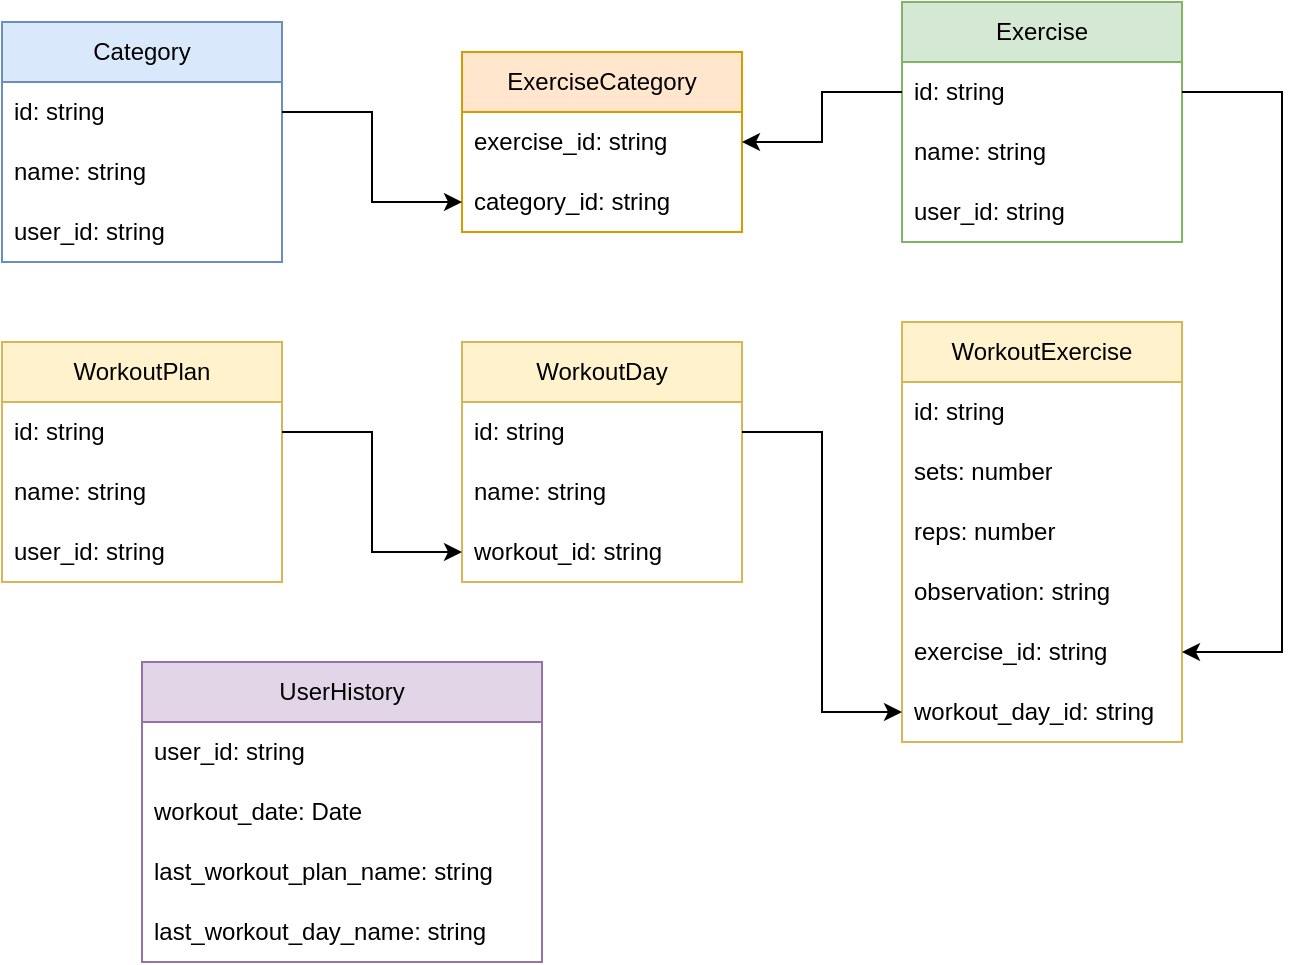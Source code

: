 <mxfile version="21.6.8" type="device">
  <diagram name="Page-1" id="SNqCsjzlgie9kuLZJLEN">
    <mxGraphModel dx="1404" dy="814" grid="1" gridSize="10" guides="1" tooltips="1" connect="1" arrows="1" fold="1" page="1" pageScale="1" pageWidth="827" pageHeight="1169" math="0" shadow="0">
      <root>
        <mxCell id="0" />
        <mxCell id="1" parent="0" />
        <mxCell id="Ox2UBUjMbMaZdmJuXY1y-1" value="Category" style="swimlane;fontStyle=0;childLayout=stackLayout;horizontal=1;startSize=30;horizontalStack=0;resizeParent=1;resizeParentMax=0;resizeLast=0;collapsible=1;marginBottom=0;whiteSpace=wrap;html=1;fillColor=#dae8fc;strokeColor=#6c8ebf;" parent="1" vertex="1">
          <mxGeometry x="130" y="140" width="140" height="120" as="geometry" />
        </mxCell>
        <mxCell id="Ox2UBUjMbMaZdmJuXY1y-2" value="id: string" style="text;strokeColor=none;fillColor=none;align=left;verticalAlign=middle;spacingLeft=4;spacingRight=4;overflow=hidden;points=[[0,0.5],[1,0.5]];portConstraint=eastwest;rotatable=0;whiteSpace=wrap;html=1;" parent="Ox2UBUjMbMaZdmJuXY1y-1" vertex="1">
          <mxGeometry y="30" width="140" height="30" as="geometry" />
        </mxCell>
        <mxCell id="Ox2UBUjMbMaZdmJuXY1y-3" value="name: string" style="text;strokeColor=none;fillColor=none;align=left;verticalAlign=middle;spacingLeft=4;spacingRight=4;overflow=hidden;points=[[0,0.5],[1,0.5]];portConstraint=eastwest;rotatable=0;whiteSpace=wrap;html=1;" parent="Ox2UBUjMbMaZdmJuXY1y-1" vertex="1">
          <mxGeometry y="60" width="140" height="30" as="geometry" />
        </mxCell>
        <mxCell id="Ox2UBUjMbMaZdmJuXY1y-4" value="user_id: string" style="text;strokeColor=none;fillColor=none;align=left;verticalAlign=middle;spacingLeft=4;spacingRight=4;overflow=hidden;points=[[0,0.5],[1,0.5]];portConstraint=eastwest;rotatable=0;whiteSpace=wrap;html=1;" parent="Ox2UBUjMbMaZdmJuXY1y-1" vertex="1">
          <mxGeometry y="90" width="140" height="30" as="geometry" />
        </mxCell>
        <mxCell id="Ox2UBUjMbMaZdmJuXY1y-5" value="Exercise" style="swimlane;fontStyle=0;childLayout=stackLayout;horizontal=1;startSize=30;horizontalStack=0;resizeParent=1;resizeParentMax=0;resizeLast=0;collapsible=1;marginBottom=0;whiteSpace=wrap;html=1;fillColor=#d5e8d4;strokeColor=#82b366;" parent="1" vertex="1">
          <mxGeometry x="580" y="130" width="140" height="120" as="geometry" />
        </mxCell>
        <mxCell id="Ox2UBUjMbMaZdmJuXY1y-6" value="id: string" style="text;strokeColor=none;fillColor=none;align=left;verticalAlign=middle;spacingLeft=4;spacingRight=4;overflow=hidden;points=[[0,0.5],[1,0.5]];portConstraint=eastwest;rotatable=0;whiteSpace=wrap;html=1;" parent="Ox2UBUjMbMaZdmJuXY1y-5" vertex="1">
          <mxGeometry y="30" width="140" height="30" as="geometry" />
        </mxCell>
        <mxCell id="Ox2UBUjMbMaZdmJuXY1y-7" value="name: string" style="text;strokeColor=none;fillColor=none;align=left;verticalAlign=middle;spacingLeft=4;spacingRight=4;overflow=hidden;points=[[0,0.5],[1,0.5]];portConstraint=eastwest;rotatable=0;whiteSpace=wrap;html=1;" parent="Ox2UBUjMbMaZdmJuXY1y-5" vertex="1">
          <mxGeometry y="60" width="140" height="30" as="geometry" />
        </mxCell>
        <mxCell id="Ox2UBUjMbMaZdmJuXY1y-8" value="user_id: string" style="text;strokeColor=none;fillColor=none;align=left;verticalAlign=middle;spacingLeft=4;spacingRight=4;overflow=hidden;points=[[0,0.5],[1,0.5]];portConstraint=eastwest;rotatable=0;whiteSpace=wrap;html=1;" parent="Ox2UBUjMbMaZdmJuXY1y-5" vertex="1">
          <mxGeometry y="90" width="140" height="30" as="geometry" />
        </mxCell>
        <mxCell id="Ox2UBUjMbMaZdmJuXY1y-9" value="ExerciseCategory" style="swimlane;fontStyle=0;childLayout=stackLayout;horizontal=1;startSize=30;horizontalStack=0;resizeParent=1;resizeParentMax=0;resizeLast=0;collapsible=1;marginBottom=0;whiteSpace=wrap;html=1;fillColor=#ffe6cc;strokeColor=#d79b00;" parent="1" vertex="1">
          <mxGeometry x="360" y="155" width="140" height="90" as="geometry" />
        </mxCell>
        <mxCell id="Ox2UBUjMbMaZdmJuXY1y-10" value="exercise_id: string" style="text;strokeColor=none;fillColor=none;align=left;verticalAlign=middle;spacingLeft=4;spacingRight=4;overflow=hidden;points=[[0,0.5],[1,0.5]];portConstraint=eastwest;rotatable=0;whiteSpace=wrap;html=1;" parent="Ox2UBUjMbMaZdmJuXY1y-9" vertex="1">
          <mxGeometry y="30" width="140" height="30" as="geometry" />
        </mxCell>
        <mxCell id="Ox2UBUjMbMaZdmJuXY1y-11" value="category_id: string" style="text;strokeColor=none;fillColor=none;align=left;verticalAlign=middle;spacingLeft=4;spacingRight=4;overflow=hidden;points=[[0,0.5],[1,0.5]];portConstraint=eastwest;rotatable=0;whiteSpace=wrap;html=1;" parent="Ox2UBUjMbMaZdmJuXY1y-9" vertex="1">
          <mxGeometry y="60" width="140" height="30" as="geometry" />
        </mxCell>
        <mxCell id="Ox2UBUjMbMaZdmJuXY1y-13" style="edgeStyle=orthogonalEdgeStyle;rounded=0;orthogonalLoop=1;jettySize=auto;html=1;exitX=0;exitY=0.5;exitDx=0;exitDy=0;entryX=1;entryY=0.5;entryDx=0;entryDy=0;" parent="1" source="Ox2UBUjMbMaZdmJuXY1y-6" target="Ox2UBUjMbMaZdmJuXY1y-10" edge="1">
          <mxGeometry relative="1" as="geometry" />
        </mxCell>
        <mxCell id="Ox2UBUjMbMaZdmJuXY1y-14" style="edgeStyle=orthogonalEdgeStyle;rounded=0;orthogonalLoop=1;jettySize=auto;html=1;exitX=1;exitY=0.5;exitDx=0;exitDy=0;entryX=0;entryY=0.5;entryDx=0;entryDy=0;" parent="1" source="Ox2UBUjMbMaZdmJuXY1y-2" target="Ox2UBUjMbMaZdmJuXY1y-11" edge="1">
          <mxGeometry relative="1" as="geometry" />
        </mxCell>
        <mxCell id="Ox2UBUjMbMaZdmJuXY1y-16" value="UserHistory" style="swimlane;fontStyle=0;childLayout=stackLayout;horizontal=1;startSize=30;horizontalStack=0;resizeParent=1;resizeParentMax=0;resizeLast=0;collapsible=1;marginBottom=0;whiteSpace=wrap;html=1;fillColor=#e1d5e7;strokeColor=#9673a6;" parent="1" vertex="1">
          <mxGeometry x="200" y="460" width="200" height="150" as="geometry" />
        </mxCell>
        <mxCell id="Ox2UBUjMbMaZdmJuXY1y-17" value="user_id: string" style="text;strokeColor=none;fillColor=none;align=left;verticalAlign=middle;spacingLeft=4;spacingRight=4;overflow=hidden;points=[[0,0.5],[1,0.5]];portConstraint=eastwest;rotatable=0;whiteSpace=wrap;html=1;" parent="Ox2UBUjMbMaZdmJuXY1y-16" vertex="1">
          <mxGeometry y="30" width="200" height="30" as="geometry" />
        </mxCell>
        <mxCell id="Ox2UBUjMbMaZdmJuXY1y-18" value="workout_date: Date" style="text;strokeColor=none;fillColor=none;align=left;verticalAlign=middle;spacingLeft=4;spacingRight=4;overflow=hidden;points=[[0,0.5],[1,0.5]];portConstraint=eastwest;rotatable=0;whiteSpace=wrap;html=1;" parent="Ox2UBUjMbMaZdmJuXY1y-16" vertex="1">
          <mxGeometry y="60" width="200" height="30" as="geometry" />
        </mxCell>
        <mxCell id="Ox2UBUjMbMaZdmJuXY1y-21" value="last_workout_plan_name: string" style="text;strokeColor=none;fillColor=none;align=left;verticalAlign=middle;spacingLeft=4;spacingRight=4;overflow=hidden;points=[[0,0.5],[1,0.5]];portConstraint=eastwest;rotatable=0;whiteSpace=wrap;html=1;" parent="Ox2UBUjMbMaZdmJuXY1y-16" vertex="1">
          <mxGeometry y="90" width="200" height="30" as="geometry" />
        </mxCell>
        <mxCell id="Ox2UBUjMbMaZdmJuXY1y-20" value="last_workout_day_name: string" style="text;strokeColor=none;fillColor=none;align=left;verticalAlign=middle;spacingLeft=4;spacingRight=4;overflow=hidden;points=[[0,0.5],[1,0.5]];portConstraint=eastwest;rotatable=0;whiteSpace=wrap;html=1;" parent="Ox2UBUjMbMaZdmJuXY1y-16" vertex="1">
          <mxGeometry y="120" width="200" height="30" as="geometry" />
        </mxCell>
        <mxCell id="Ox2UBUjMbMaZdmJuXY1y-22" value="WorkoutPlan" style="swimlane;fontStyle=0;childLayout=stackLayout;horizontal=1;startSize=30;horizontalStack=0;resizeParent=1;resizeParentMax=0;resizeLast=0;collapsible=1;marginBottom=0;whiteSpace=wrap;html=1;fillColor=#fff2cc;strokeColor=#d6b656;" parent="1" vertex="1">
          <mxGeometry x="130" y="300" width="140" height="120" as="geometry" />
        </mxCell>
        <mxCell id="Ox2UBUjMbMaZdmJuXY1y-23" value="id: string" style="text;strokeColor=none;fillColor=none;align=left;verticalAlign=middle;spacingLeft=4;spacingRight=4;overflow=hidden;points=[[0,0.5],[1,0.5]];portConstraint=eastwest;rotatable=0;whiteSpace=wrap;html=1;" parent="Ox2UBUjMbMaZdmJuXY1y-22" vertex="1">
          <mxGeometry y="30" width="140" height="30" as="geometry" />
        </mxCell>
        <mxCell id="Ox2UBUjMbMaZdmJuXY1y-24" value="name: string" style="text;strokeColor=none;fillColor=none;align=left;verticalAlign=middle;spacingLeft=4;spacingRight=4;overflow=hidden;points=[[0,0.5],[1,0.5]];portConstraint=eastwest;rotatable=0;whiteSpace=wrap;html=1;" parent="Ox2UBUjMbMaZdmJuXY1y-22" vertex="1">
          <mxGeometry y="60" width="140" height="30" as="geometry" />
        </mxCell>
        <mxCell id="Ox2UBUjMbMaZdmJuXY1y-25" value="user_id: string" style="text;strokeColor=none;fillColor=none;align=left;verticalAlign=middle;spacingLeft=4;spacingRight=4;overflow=hidden;points=[[0,0.5],[1,0.5]];portConstraint=eastwest;rotatable=0;whiteSpace=wrap;html=1;" parent="Ox2UBUjMbMaZdmJuXY1y-22" vertex="1">
          <mxGeometry y="90" width="140" height="30" as="geometry" />
        </mxCell>
        <mxCell id="Ox2UBUjMbMaZdmJuXY1y-26" value="WorkoutDay" style="swimlane;fontStyle=0;childLayout=stackLayout;horizontal=1;startSize=30;horizontalStack=0;resizeParent=1;resizeParentMax=0;resizeLast=0;collapsible=1;marginBottom=0;whiteSpace=wrap;html=1;fillColor=#fff2cc;strokeColor=#d6b656;" parent="1" vertex="1">
          <mxGeometry x="360" y="300" width="140" height="120" as="geometry" />
        </mxCell>
        <mxCell id="Ox2UBUjMbMaZdmJuXY1y-27" value="id: string" style="text;strokeColor=none;fillColor=none;align=left;verticalAlign=middle;spacingLeft=4;spacingRight=4;overflow=hidden;points=[[0,0.5],[1,0.5]];portConstraint=eastwest;rotatable=0;whiteSpace=wrap;html=1;" parent="Ox2UBUjMbMaZdmJuXY1y-26" vertex="1">
          <mxGeometry y="30" width="140" height="30" as="geometry" />
        </mxCell>
        <mxCell id="Ox2UBUjMbMaZdmJuXY1y-28" value="name: string" style="text;strokeColor=none;fillColor=none;align=left;verticalAlign=middle;spacingLeft=4;spacingRight=4;overflow=hidden;points=[[0,0.5],[1,0.5]];portConstraint=eastwest;rotatable=0;whiteSpace=wrap;html=1;" parent="Ox2UBUjMbMaZdmJuXY1y-26" vertex="1">
          <mxGeometry y="60" width="140" height="30" as="geometry" />
        </mxCell>
        <mxCell id="Ox2UBUjMbMaZdmJuXY1y-29" value="workout_id: string" style="text;strokeColor=none;fillColor=none;align=left;verticalAlign=middle;spacingLeft=4;spacingRight=4;overflow=hidden;points=[[0,0.5],[1,0.5]];portConstraint=eastwest;rotatable=0;whiteSpace=wrap;html=1;" parent="Ox2UBUjMbMaZdmJuXY1y-26" vertex="1">
          <mxGeometry y="90" width="140" height="30" as="geometry" />
        </mxCell>
        <mxCell id="Ox2UBUjMbMaZdmJuXY1y-30" style="edgeStyle=orthogonalEdgeStyle;rounded=0;orthogonalLoop=1;jettySize=auto;html=1;exitX=1;exitY=0.5;exitDx=0;exitDy=0;entryX=0;entryY=0.5;entryDx=0;entryDy=0;" parent="1" source="Ox2UBUjMbMaZdmJuXY1y-23" target="Ox2UBUjMbMaZdmJuXY1y-29" edge="1">
          <mxGeometry relative="1" as="geometry" />
        </mxCell>
        <mxCell id="Ox2UBUjMbMaZdmJuXY1y-31" value="WorkoutExercise" style="swimlane;fontStyle=0;childLayout=stackLayout;horizontal=1;startSize=30;horizontalStack=0;resizeParent=1;resizeParentMax=0;resizeLast=0;collapsible=1;marginBottom=0;whiteSpace=wrap;html=1;fillColor=#fff2cc;strokeColor=#d6b656;" parent="1" vertex="1">
          <mxGeometry x="580" y="290" width="140" height="210" as="geometry" />
        </mxCell>
        <mxCell id="Ox2UBUjMbMaZdmJuXY1y-32" value="id: string" style="text;strokeColor=none;fillColor=none;align=left;verticalAlign=middle;spacingLeft=4;spacingRight=4;overflow=hidden;points=[[0,0.5],[1,0.5]];portConstraint=eastwest;rotatable=0;whiteSpace=wrap;html=1;" parent="Ox2UBUjMbMaZdmJuXY1y-31" vertex="1">
          <mxGeometry y="30" width="140" height="30" as="geometry" />
        </mxCell>
        <mxCell id="Ox2UBUjMbMaZdmJuXY1y-33" value="sets: number" style="text;strokeColor=none;fillColor=none;align=left;verticalAlign=middle;spacingLeft=4;spacingRight=4;overflow=hidden;points=[[0,0.5],[1,0.5]];portConstraint=eastwest;rotatable=0;whiteSpace=wrap;html=1;" parent="Ox2UBUjMbMaZdmJuXY1y-31" vertex="1">
          <mxGeometry y="60" width="140" height="30" as="geometry" />
        </mxCell>
        <mxCell id="Ox2UBUjMbMaZdmJuXY1y-34" value="reps: number" style="text;strokeColor=none;fillColor=none;align=left;verticalAlign=middle;spacingLeft=4;spacingRight=4;overflow=hidden;points=[[0,0.5],[1,0.5]];portConstraint=eastwest;rotatable=0;whiteSpace=wrap;html=1;" parent="Ox2UBUjMbMaZdmJuXY1y-31" vertex="1">
          <mxGeometry y="90" width="140" height="30" as="geometry" />
        </mxCell>
        <mxCell id="Ox2UBUjMbMaZdmJuXY1y-35" value="observation: string" style="text;strokeColor=none;fillColor=none;align=left;verticalAlign=middle;spacingLeft=4;spacingRight=4;overflow=hidden;points=[[0,0.5],[1,0.5]];portConstraint=eastwest;rotatable=0;whiteSpace=wrap;html=1;" parent="Ox2UBUjMbMaZdmJuXY1y-31" vertex="1">
          <mxGeometry y="120" width="140" height="30" as="geometry" />
        </mxCell>
        <mxCell id="Ox2UBUjMbMaZdmJuXY1y-36" value="exercise_id: string" style="text;strokeColor=none;fillColor=none;align=left;verticalAlign=middle;spacingLeft=4;spacingRight=4;overflow=hidden;points=[[0,0.5],[1,0.5]];portConstraint=eastwest;rotatable=0;whiteSpace=wrap;html=1;" parent="Ox2UBUjMbMaZdmJuXY1y-31" vertex="1">
          <mxGeometry y="150" width="140" height="30" as="geometry" />
        </mxCell>
        <mxCell id="Ox2UBUjMbMaZdmJuXY1y-37" value="workout_day_id: string" style="text;strokeColor=none;fillColor=none;align=left;verticalAlign=middle;spacingLeft=4;spacingRight=4;overflow=hidden;points=[[0,0.5],[1,0.5]];portConstraint=eastwest;rotatable=0;whiteSpace=wrap;html=1;" parent="Ox2UBUjMbMaZdmJuXY1y-31" vertex="1">
          <mxGeometry y="180" width="140" height="30" as="geometry" />
        </mxCell>
        <mxCell id="Ox2UBUjMbMaZdmJuXY1y-38" style="edgeStyle=orthogonalEdgeStyle;rounded=0;orthogonalLoop=1;jettySize=auto;html=1;exitX=1;exitY=0.5;exitDx=0;exitDy=0;entryX=0;entryY=0.5;entryDx=0;entryDy=0;" parent="1" source="Ox2UBUjMbMaZdmJuXY1y-27" target="Ox2UBUjMbMaZdmJuXY1y-37" edge="1">
          <mxGeometry relative="1" as="geometry" />
        </mxCell>
        <mxCell id="Ox2UBUjMbMaZdmJuXY1y-39" style="edgeStyle=orthogonalEdgeStyle;rounded=0;orthogonalLoop=1;jettySize=auto;html=1;exitX=1;exitY=0.5;exitDx=0;exitDy=0;entryX=1;entryY=0.5;entryDx=0;entryDy=0;" parent="1" source="Ox2UBUjMbMaZdmJuXY1y-6" target="Ox2UBUjMbMaZdmJuXY1y-36" edge="1">
          <mxGeometry relative="1" as="geometry">
            <Array as="points">
              <mxPoint x="770" y="175" />
              <mxPoint x="770" y="455" />
            </Array>
          </mxGeometry>
        </mxCell>
      </root>
    </mxGraphModel>
  </diagram>
</mxfile>
